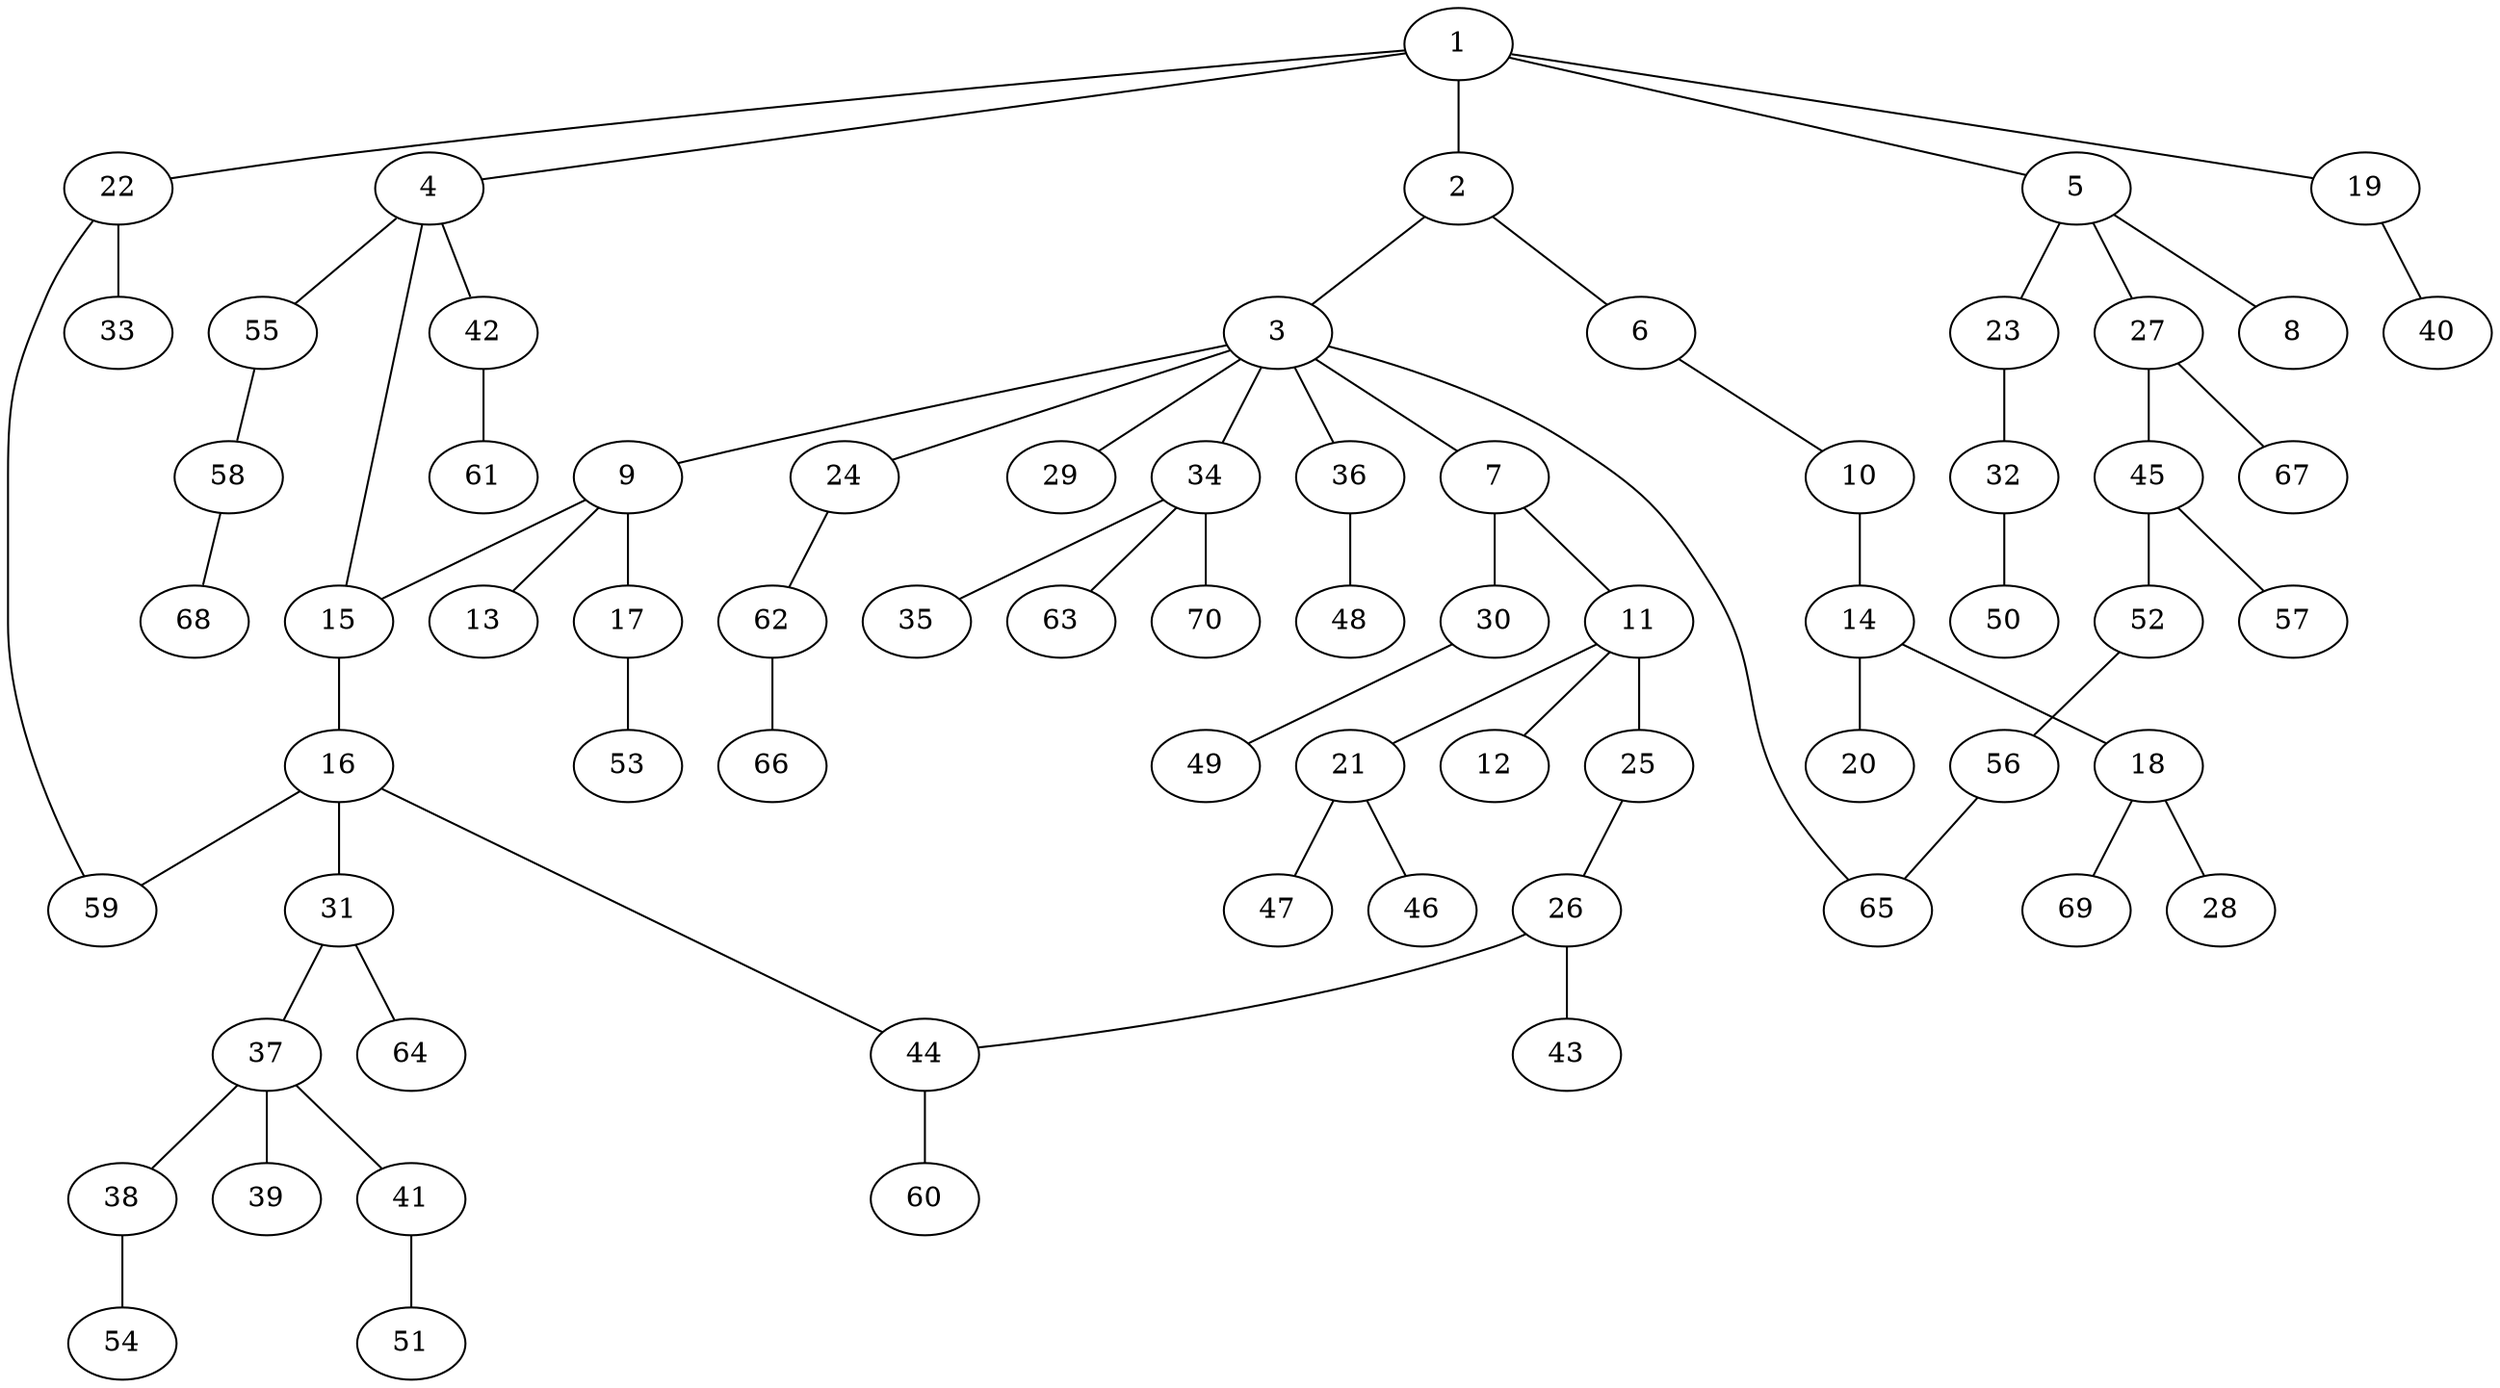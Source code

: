 graph graphname {1--2
1--4
1--5
1--19
1--22
2--3
2--6
3--7
3--9
3--24
3--29
3--34
3--36
3--65
4--15
4--42
4--55
5--8
5--23
5--27
6--10
7--11
7--30
9--13
9--15
9--17
10--14
11--12
11--21
11--25
14--18
14--20
15--16
16--31
16--44
16--59
17--53
18--28
18--69
19--40
21--46
21--47
22--33
22--59
23--32
24--62
25--26
26--43
26--44
27--45
27--67
30--49
31--37
31--64
32--50
34--35
34--63
34--70
36--48
37--38
37--39
37--41
38--54
41--51
42--61
44--60
45--52
45--57
52--56
55--58
56--65
58--68
62--66
}